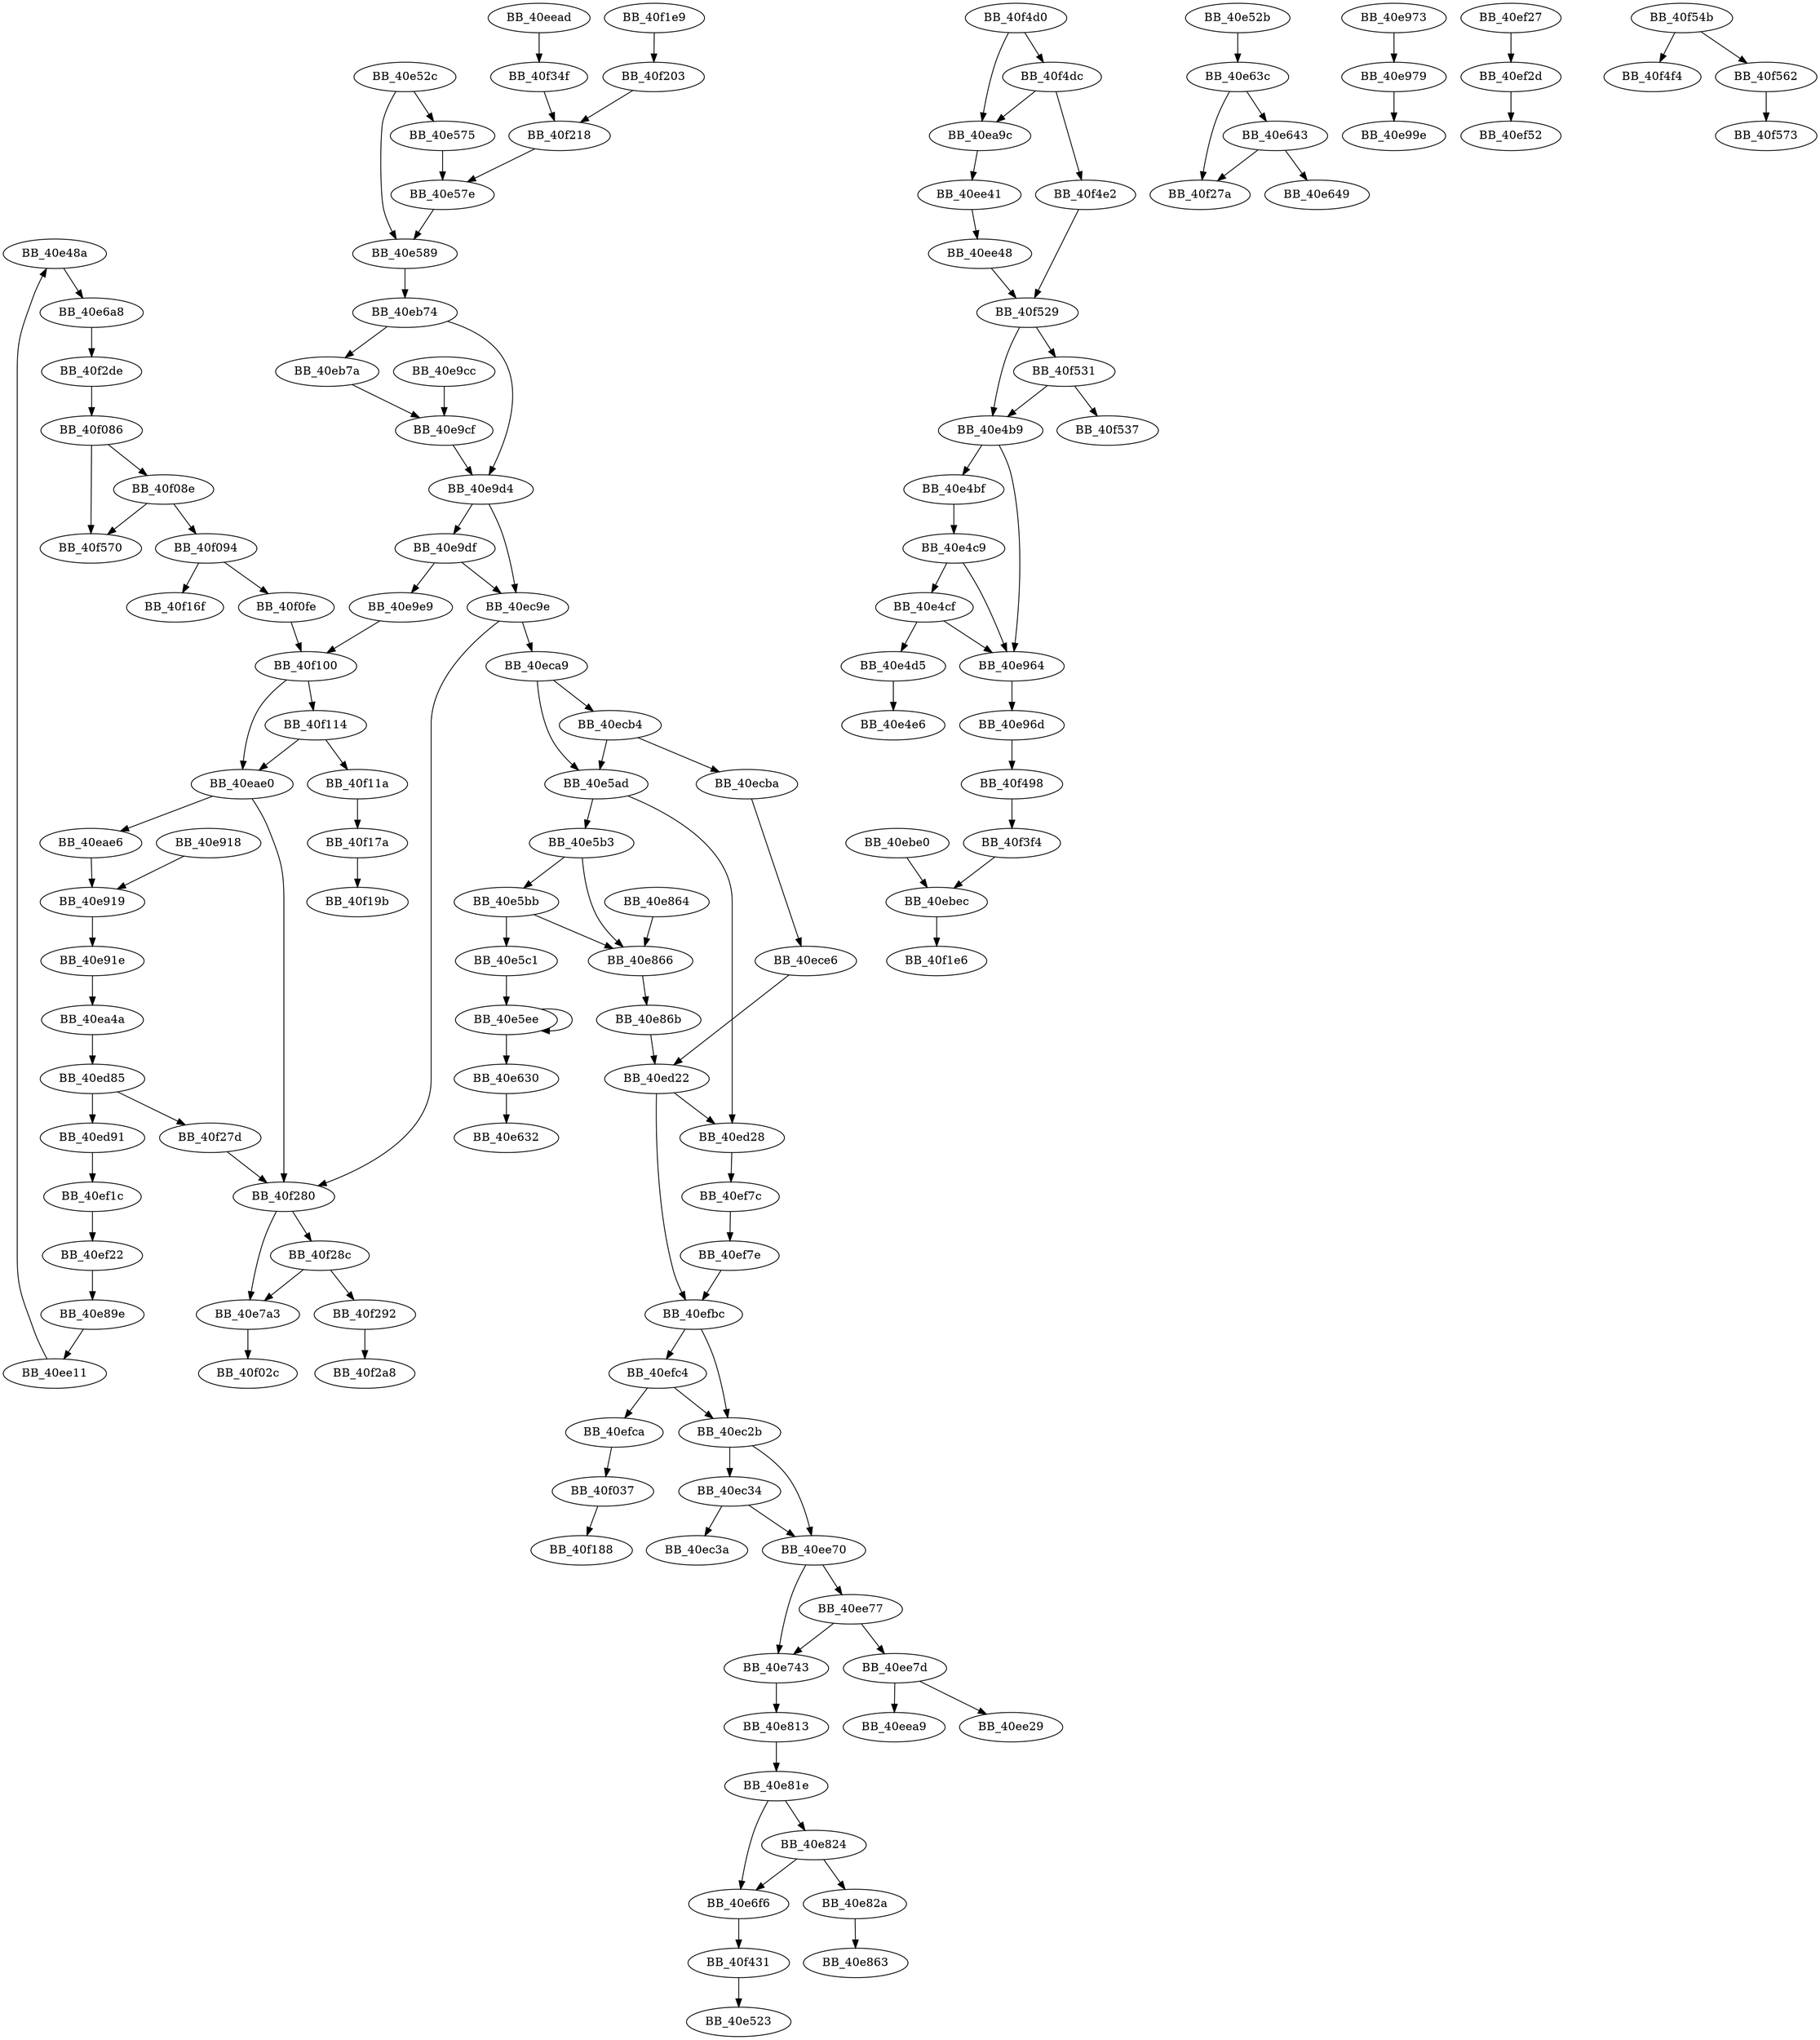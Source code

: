 DiGraph sub_40E52B{
BB_40e48a->BB_40e6a8
BB_40e4b9->BB_40e4bf
BB_40e4b9->BB_40e964
BB_40e4bf->BB_40e4c9
BB_40e4c9->BB_40e4cf
BB_40e4c9->BB_40e964
BB_40e4cf->BB_40e4d5
BB_40e4cf->BB_40e964
BB_40e4d5->BB_40e4e6
BB_40e52b->BB_40e63c
BB_40e52c->BB_40e575
BB_40e52c->BB_40e589
BB_40e575->BB_40e57e
BB_40e57e->BB_40e589
BB_40e589->BB_40eb74
BB_40e5ad->BB_40e5b3
BB_40e5ad->BB_40ed28
BB_40e5b3->BB_40e5bb
BB_40e5b3->BB_40e866
BB_40e5bb->BB_40e5c1
BB_40e5bb->BB_40e866
BB_40e5c1->BB_40e5ee
BB_40e5ee->BB_40e5ee
BB_40e5ee->BB_40e630
BB_40e630->BB_40e632
BB_40e63c->BB_40e643
BB_40e63c->BB_40f27a
BB_40e643->BB_40e649
BB_40e643->BB_40f27a
BB_40e6a8->BB_40f2de
BB_40e6f6->BB_40f431
BB_40e743->BB_40e813
BB_40e7a3->BB_40f02c
BB_40e813->BB_40e81e
BB_40e81e->BB_40e6f6
BB_40e81e->BB_40e824
BB_40e824->BB_40e6f6
BB_40e824->BB_40e82a
BB_40e82a->BB_40e863
BB_40e864->BB_40e866
BB_40e866->BB_40e86b
BB_40e86b->BB_40ed22
BB_40e89e->BB_40ee11
BB_40e918->BB_40e919
BB_40e919->BB_40e91e
BB_40e91e->BB_40ea4a
BB_40e964->BB_40e96d
BB_40e96d->BB_40f498
BB_40e973->BB_40e979
BB_40e979->BB_40e99e
BB_40e9cc->BB_40e9cf
BB_40e9cf->BB_40e9d4
BB_40e9d4->BB_40e9df
BB_40e9d4->BB_40ec9e
BB_40e9df->BB_40e9e9
BB_40e9df->BB_40ec9e
BB_40e9e9->BB_40f100
BB_40ea4a->BB_40ed85
BB_40ea9c->BB_40ee41
BB_40eae0->BB_40eae6
BB_40eae0->BB_40f280
BB_40eae6->BB_40e919
BB_40eb74->BB_40e9d4
BB_40eb74->BB_40eb7a
BB_40eb7a->BB_40e9cf
BB_40ebe0->BB_40ebec
BB_40ebec->BB_40f1e6
BB_40ec2b->BB_40ec34
BB_40ec2b->BB_40ee70
BB_40ec34->BB_40ec3a
BB_40ec34->BB_40ee70
BB_40ec9e->BB_40eca9
BB_40ec9e->BB_40f280
BB_40eca9->BB_40e5ad
BB_40eca9->BB_40ecb4
BB_40ecb4->BB_40e5ad
BB_40ecb4->BB_40ecba
BB_40ecba->BB_40ece6
BB_40ece6->BB_40ed22
BB_40ed22->BB_40ed28
BB_40ed22->BB_40efbc
BB_40ed28->BB_40ef7c
BB_40ed85->BB_40ed91
BB_40ed85->BB_40f27d
BB_40ed91->BB_40ef1c
BB_40ee11->BB_40e48a
BB_40ee41->BB_40ee48
BB_40ee48->BB_40f529
BB_40ee70->BB_40e743
BB_40ee70->BB_40ee77
BB_40ee77->BB_40e743
BB_40ee77->BB_40ee7d
BB_40ee7d->BB_40ee29
BB_40ee7d->BB_40eea9
BB_40eead->BB_40f34f
BB_40ef1c->BB_40ef22
BB_40ef22->BB_40e89e
BB_40ef27->BB_40ef2d
BB_40ef2d->BB_40ef52
BB_40ef7c->BB_40ef7e
BB_40ef7e->BB_40efbc
BB_40efbc->BB_40ec2b
BB_40efbc->BB_40efc4
BB_40efc4->BB_40ec2b
BB_40efc4->BB_40efca
BB_40efca->BB_40f037
BB_40f037->BB_40f188
BB_40f086->BB_40f08e
BB_40f086->BB_40f570
BB_40f08e->BB_40f094
BB_40f08e->BB_40f570
BB_40f094->BB_40f0fe
BB_40f094->BB_40f16f
BB_40f0fe->BB_40f100
BB_40f100->BB_40eae0
BB_40f100->BB_40f114
BB_40f114->BB_40eae0
BB_40f114->BB_40f11a
BB_40f11a->BB_40f17a
BB_40f17a->BB_40f19b
BB_40f1e9->BB_40f203
BB_40f203->BB_40f218
BB_40f218->BB_40e57e
BB_40f27d->BB_40f280
BB_40f280->BB_40e7a3
BB_40f280->BB_40f28c
BB_40f28c->BB_40e7a3
BB_40f28c->BB_40f292
BB_40f292->BB_40f2a8
BB_40f2de->BB_40f086
BB_40f34f->BB_40f218
BB_40f3f4->BB_40ebec
BB_40f431->BB_40e523
BB_40f498->BB_40f3f4
BB_40f4d0->BB_40ea9c
BB_40f4d0->BB_40f4dc
BB_40f4dc->BB_40ea9c
BB_40f4dc->BB_40f4e2
BB_40f4e2->BB_40f529
BB_40f529->BB_40e4b9
BB_40f529->BB_40f531
BB_40f531->BB_40e4b9
BB_40f531->BB_40f537
BB_40f54b->BB_40f4f4
BB_40f54b->BB_40f562
BB_40f562->BB_40f573
}
